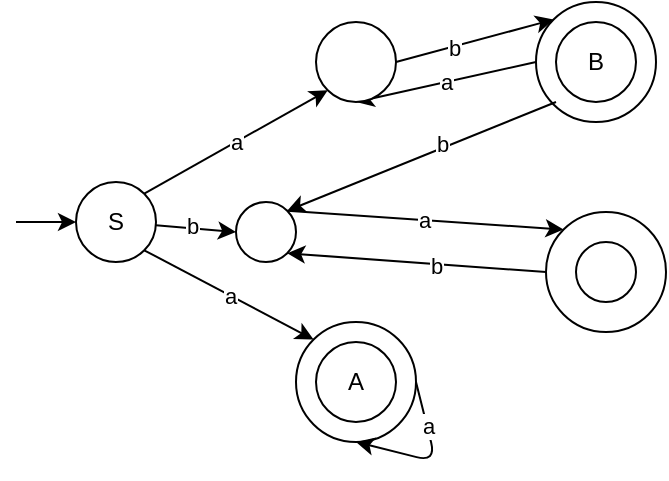 <mxfile>
    <diagram id="wCcowg7WNpuUNpXIOF16" name="Page-1">
        <mxGraphModel dx="577" dy="1498" grid="1" gridSize="10" guides="1" tooltips="1" connect="1" arrows="1" fold="1" page="1" pageScale="1" pageWidth="850" pageHeight="1100" math="0" shadow="0">
            <root>
                <mxCell id="0"/>
                <mxCell id="1" parent="0"/>
                <mxCell id="27" value="" style="ellipse;whiteSpace=wrap;html=1;aspect=fixed;" vertex="1" parent="1">
                    <mxGeometry x="270" y="-50" width="60" height="60" as="geometry"/>
                </mxCell>
                <mxCell id="26" value="" style="ellipse;whiteSpace=wrap;html=1;aspect=fixed;" vertex="1" parent="1">
                    <mxGeometry x="275" y="55" width="60" height="60" as="geometry"/>
                </mxCell>
                <mxCell id="7" value="A" style="ellipse;whiteSpace=wrap;html=1;aspect=fixed;" vertex="1" parent="1">
                    <mxGeometry x="150" y="110" width="60" height="60" as="geometry"/>
                </mxCell>
                <mxCell id="4" style="edgeStyle=none;html=1;endArrow=none;endFill=0;startArrow=classic;startFill=1;" edge="1" parent="1" source="2">
                    <mxGeometry relative="1" as="geometry">
                        <mxPoint x="10" y="60" as="targetPoint"/>
                    </mxGeometry>
                </mxCell>
                <mxCell id="6" value="a" style="edgeStyle=none;html=1;exitX=1;exitY=1;exitDx=0;exitDy=0;entryX=0;entryY=0;entryDx=0;entryDy=0;startArrow=none;startFill=0;endArrow=classic;endFill=1;" edge="1" parent="1" source="2" target="7">
                    <mxGeometry relative="1" as="geometry"/>
                </mxCell>
                <mxCell id="11" value="a" style="edgeStyle=none;html=1;exitX=1;exitY=0;exitDx=0;exitDy=0;entryX=0;entryY=1;entryDx=0;entryDy=0;startArrow=none;startFill=0;endArrow=classic;endFill=1;" edge="1" parent="1" source="2" target="10">
                    <mxGeometry relative="1" as="geometry"/>
                </mxCell>
                <mxCell id="18" style="edgeStyle=none;html=1;entryX=0;entryY=0.5;entryDx=0;entryDy=0;startArrow=none;startFill=0;endArrow=classic;endFill=1;" edge="1" parent="1" source="2" target="17">
                    <mxGeometry relative="1" as="geometry"/>
                </mxCell>
                <mxCell id="19" value="b" style="edgeLabel;html=1;align=center;verticalAlign=middle;resizable=0;points=[];" vertex="1" connectable="0" parent="18">
                    <mxGeometry x="-0.138" y="1" relative="1" as="geometry">
                        <mxPoint as="offset"/>
                    </mxGeometry>
                </mxCell>
                <mxCell id="2" value="S" style="ellipse;whiteSpace=wrap;html=1;aspect=fixed;" vertex="1" parent="1">
                    <mxGeometry x="40" y="40" width="40" height="40" as="geometry"/>
                </mxCell>
                <mxCell id="5" value="A" style="ellipse;whiteSpace=wrap;html=1;aspect=fixed;" vertex="1" parent="1">
                    <mxGeometry x="160" y="120" width="40" height="40" as="geometry"/>
                </mxCell>
                <mxCell id="8" style="edgeStyle=none;html=1;exitX=1;exitY=0.5;exitDx=0;exitDy=0;entryX=0.5;entryY=1;entryDx=0;entryDy=0;startArrow=none;startFill=0;endArrow=classic;endFill=1;" edge="1" parent="1" source="7" target="7">
                    <mxGeometry relative="1" as="geometry">
                        <Array as="points">
                            <mxPoint x="220" y="180"/>
                        </Array>
                    </mxGeometry>
                </mxCell>
                <mxCell id="9" value="a" style="edgeLabel;html=1;align=center;verticalAlign=middle;resizable=0;points=[];" vertex="1" connectable="0" parent="8">
                    <mxGeometry x="0.121" y="-2" relative="1" as="geometry">
                        <mxPoint y="-15" as="offset"/>
                    </mxGeometry>
                </mxCell>
                <mxCell id="13" style="edgeStyle=none;html=1;exitX=1;exitY=0.5;exitDx=0;exitDy=0;entryX=0;entryY=0;entryDx=0;entryDy=0;startArrow=none;startFill=0;endArrow=classic;endFill=1;" edge="1" parent="1" source="10" target="27">
                    <mxGeometry relative="1" as="geometry"/>
                </mxCell>
                <mxCell id="15" value="b" style="edgeLabel;html=1;align=center;verticalAlign=middle;resizable=0;points=[];" vertex="1" connectable="0" parent="13">
                    <mxGeometry x="-0.272" relative="1" as="geometry">
                        <mxPoint as="offset"/>
                    </mxGeometry>
                </mxCell>
                <mxCell id="14" value="a" style="edgeStyle=none;html=1;exitX=0.5;exitY=1;exitDx=0;exitDy=0;entryX=0;entryY=0.5;entryDx=0;entryDy=0;startArrow=classic;startFill=1;endArrow=none;endFill=0;" edge="1" parent="1" source="10" target="27">
                    <mxGeometry relative="1" as="geometry"/>
                </mxCell>
                <mxCell id="10" value="" style="ellipse;whiteSpace=wrap;html=1;aspect=fixed;" vertex="1" parent="1">
                    <mxGeometry x="160" y="-40" width="40" height="40" as="geometry"/>
                </mxCell>
                <mxCell id="24" style="edgeStyle=none;html=1;entryX=1;entryY=0;entryDx=0;entryDy=0;startArrow=none;startFill=0;endArrow=classic;endFill=1;" edge="1" parent="1" target="17">
                    <mxGeometry relative="1" as="geometry">
                        <mxPoint x="280" as="sourcePoint"/>
                    </mxGeometry>
                </mxCell>
                <mxCell id="25" value="b" style="edgeLabel;html=1;align=center;verticalAlign=middle;resizable=0;points=[];" vertex="1" connectable="0" parent="24">
                    <mxGeometry x="-0.161" y="-1" relative="1" as="geometry">
                        <mxPoint y="-1" as="offset"/>
                    </mxGeometry>
                </mxCell>
                <mxCell id="12" value="B" style="ellipse;whiteSpace=wrap;html=1;aspect=fixed;" vertex="1" parent="1">
                    <mxGeometry x="280" y="-40" width="40" height="40" as="geometry"/>
                </mxCell>
                <mxCell id="21" value="a" style="edgeStyle=none;html=1;startArrow=none;startFill=0;endArrow=classic;endFill=1;exitX=1;exitY=0;exitDx=0;exitDy=0;entryX=0;entryY=0;entryDx=0;entryDy=0;" edge="1" parent="1" source="17" target="26">
                    <mxGeometry relative="1" as="geometry">
                        <mxPoint x="260" y="70" as="targetPoint"/>
                    </mxGeometry>
                </mxCell>
                <mxCell id="17" value="" style="ellipse;whiteSpace=wrap;html=1;aspect=fixed;" vertex="1" parent="1">
                    <mxGeometry x="120" y="50" width="30" height="30" as="geometry"/>
                </mxCell>
                <mxCell id="22" style="edgeStyle=none;html=1;exitX=0;exitY=0.5;exitDx=0;exitDy=0;entryX=1;entryY=1;entryDx=0;entryDy=0;startArrow=none;startFill=0;endArrow=classic;endFill=1;" edge="1" parent="1" source="26" target="17">
                    <mxGeometry relative="1" as="geometry"/>
                </mxCell>
                <mxCell id="23" value="b" style="edgeLabel;html=1;align=center;verticalAlign=middle;resizable=0;points=[];" vertex="1" connectable="0" parent="22">
                    <mxGeometry x="-0.145" y="1" relative="1" as="geometry">
                        <mxPoint as="offset"/>
                    </mxGeometry>
                </mxCell>
                <mxCell id="20" value="" style="ellipse;whiteSpace=wrap;html=1;aspect=fixed;" vertex="1" parent="1">
                    <mxGeometry x="290" y="70" width="30" height="30" as="geometry"/>
                </mxCell>
            </root>
        </mxGraphModel>
    </diagram>
</mxfile>